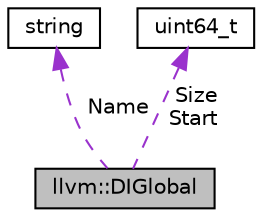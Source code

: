 digraph "llvm::DIGlobal"
{
 // LATEX_PDF_SIZE
  bgcolor="transparent";
  edge [fontname="Helvetica",fontsize="10",labelfontname="Helvetica",labelfontsize="10"];
  node [fontname="Helvetica",fontsize="10",shape="box"];
  Node1 [label="llvm::DIGlobal",height=0.2,width=0.4,color="black", fillcolor="grey75", style="filled", fontcolor="black",tooltip="Container for description of a global variable."];
  Node2 -> Node1 [dir="back",color="darkorchid3",fontsize="10",style="dashed",label=" Name" ,fontname="Helvetica"];
  Node2 [label="string",height=0.2,width=0.4,color="black",tooltip=" "];
  Node3 -> Node1 [dir="back",color="darkorchid3",fontsize="10",style="dashed",label=" Size\nStart" ,fontname="Helvetica"];
  Node3 [label="uint64_t",height=0.2,width=0.4,color="black",tooltip=" "];
}

